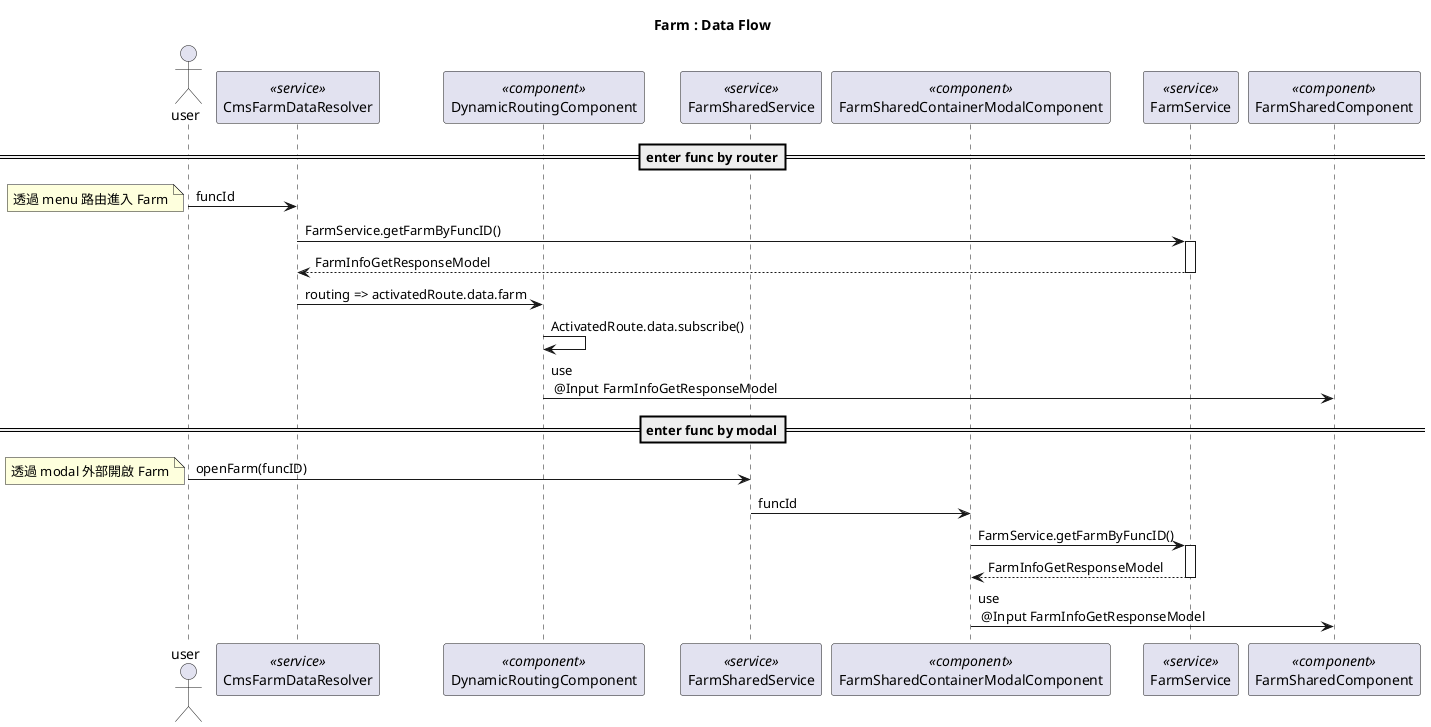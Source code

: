@startuml

Title Farm : Data Flow
actor user
participant "CmsFarmDataResolver" as dataProviderRouter << service >>
participant "DynamicRoutingComponent" as dynamicComp << component >>
participant "FarmSharedService" as farmSharedService << service >>
participant "FarmSharedContainerModalComponent" as dataProviderModal << component >>
participant "FarmService" as farmService << service >>
participant "FarmSharedComponent" as main << component >>

==enter func by router==
user -> dataProviderRouter: funcId
note left: 透過 menu 路由進入 Farm
dataProviderRouter -> farmService: FarmService.getFarmByFuncID()
activate farmService
return FarmInfoGetResponseModel
dataProviderRouter -> dynamicComp: routing => activatedRoute.data.farm
dynamicComp -> dynamicComp : ActivatedRoute.data.subscribe()
dynamicComp -> main: use \n @Input FarmInfoGetResponseModel

==enter func by modal==
user -> farmSharedService: openFarm(funcID)
note left: 透過 modal 外部開啟 Farm
farmSharedService -> dataProviderModal: funcId
dataProviderModal -> farmService: FarmService.getFarmByFuncID()
activate farmService
return FarmInfoGetResponseModel
dataProviderModal -> main: use \n @Input FarmInfoGetResponseModel

@enduml